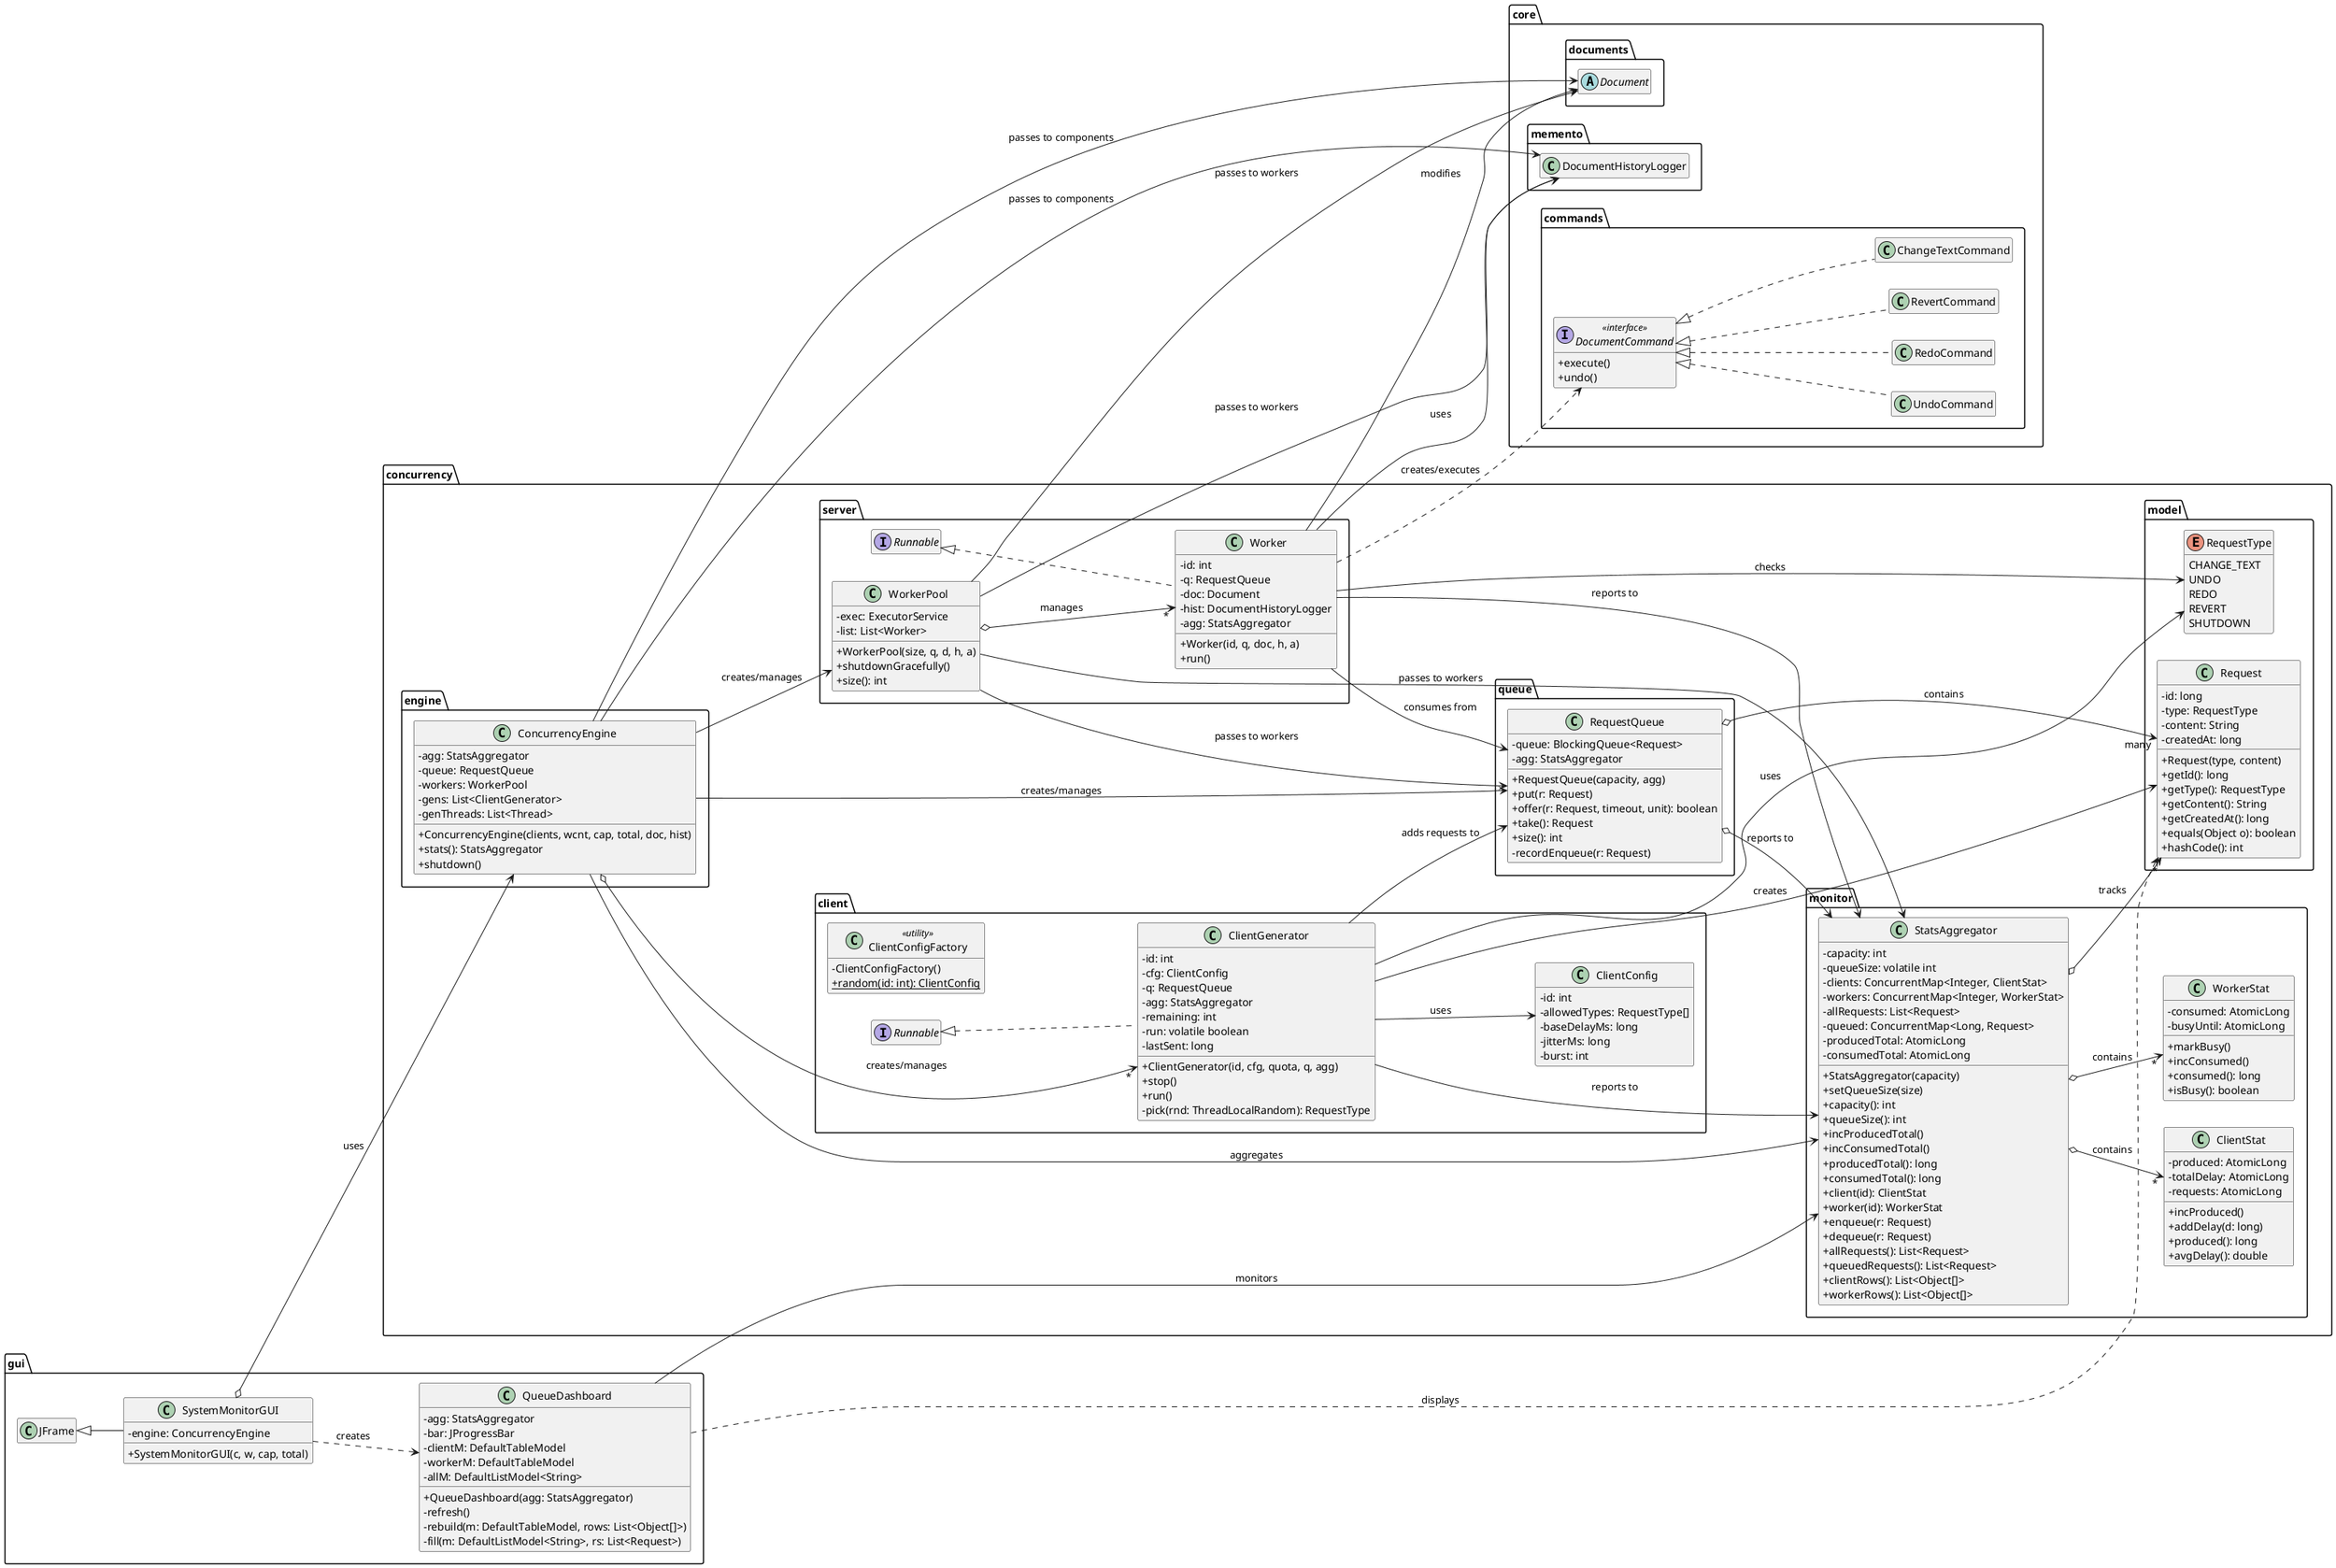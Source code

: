 @startuml
' Settings
skinparam classAttributeIconSize 0
hide empty members
left to right direction

' Packages
package concurrency.client {
    class ClientConfig {
        - id: int
        - allowedTypes: RequestType[]
        - baseDelayMs: long
        - jitterMs: long
        - burst: int
    }

    class ClientConfigFactory <<utility>> {
        - ClientConfigFactory()
        + {static} random(id: int): ClientConfig
    }

    class ClientGenerator implements Runnable {
        - id: int
        - cfg: ClientConfig
        - q: RequestQueue
        - agg: StatsAggregator
        - remaining: int
        - run: volatile boolean
        - lastSent: long
        + ClientGenerator(id, cfg, quota, q, agg)
        + stop()
        + run()
        - pick(rnd: ThreadLocalRandom): RequestType
    }
}

package concurrency.model {
    class Request {
        - id: long
        - type: RequestType
        - content: String
        - createdAt: long
        + Request(type, content)
        + getId(): long
        + getType(): RequestType
        + getContent(): String
        + getCreatedAt(): long
        + equals(Object o): boolean
        + hashCode(): int
    }

    enum RequestType {
        CHANGE_TEXT
        UNDO
        REDO
        REVERT
        SHUTDOWN
    }
}

package concurrency.queue {
    class RequestQueue {
        - queue: BlockingQueue<Request>
        - agg: StatsAggregator
        + RequestQueue(capacity, agg)
        + put(r: Request)
        + offer(r: Request, timeout, unit): boolean
        + take(): Request
        + size(): int
        - recordEnqueue(r: Request)
    }
}

package concurrency.monitor {
    class StatsAggregator {
        - capacity: int
        - queueSize: volatile int
        - clients: ConcurrentMap<Integer, ClientStat>
        - workers: ConcurrentMap<Integer, WorkerStat>
        - allRequests: List<Request>
        - queued: ConcurrentMap<Long, Request>
        - producedTotal: AtomicLong
        - consumedTotal: AtomicLong
        + StatsAggregator(capacity)
        + setQueueSize(size)
        + capacity(): int
        + queueSize(): int
        + incProducedTotal()
        + incConsumedTotal()
        + producedTotal(): long
        + consumedTotal(): long
        + client(id): ClientStat
        + worker(id): WorkerStat
        + enqueue(r: Request)
        + dequeue(r: Request)
        + allRequests(): List<Request>
        + queuedRequests(): List<Request>
        + clientRows(): List<Object[]>
        + workerRows(): List<Object[]>
    }

    class ClientStat {
        - produced: AtomicLong
        - totalDelay: AtomicLong
        - requests: AtomicLong
        + incProduced()
        + addDelay(d: long)
        + produced(): long
        + avgDelay(): double
    }

    class WorkerStat {
        - consumed: AtomicLong
        - busyUntil: AtomicLong
        + markBusy()
        + incConsumed()
        + consumed(): long
        + isBusy(): boolean
    }
}

package concurrency.server {
    class Worker implements Runnable {
        - id: int
        - q: RequestQueue
        - doc: Document
        - hist: DocumentHistoryLogger
        - agg: StatsAggregator
        + Worker(id, q, doc, h, a)
        + run()
    }

    class WorkerPool {
        - exec: ExecutorService
        - list: List<Worker>
        + WorkerPool(size, q, d, h, a)
        + shutdownGracefully()
        + size(): int
    }
}

package concurrency.engine {
    class ConcurrencyEngine {
        - agg: StatsAggregator
        - queue: RequestQueue
        - workers: WorkerPool
        - gens: List<ClientGenerator>
        - genThreads: List<Thread>
        + ConcurrencyEngine(clients, wcnt, cap, total, doc, hist)
        + stats(): StatsAggregator
        + shutdown()
    }
}

package gui {
    class QueueDashboard {
        - agg: StatsAggregator
        - bar: JProgressBar
        - clientM: DefaultTableModel
        - workerM: DefaultTableModel
        - allM: DefaultListModel<String>
        + QueueDashboard(agg: StatsAggregator)
        - refresh()
        - rebuild(m: DefaultTableModel, rows: List<Object[]>)
        - fill(m: DefaultListModel<String>, rs: List<Request>)
    }

    class SystemMonitorGUI extends JFrame {
        - engine: ConcurrencyEngine
        + SystemMonitorGUI(c, w, cap, total)
    }
}

package core.commands {
    interface DocumentCommand <<interface>> {
        + execute()
        + undo()
    }

    class ChangeTextCommand implements DocumentCommand
    class UndoCommand implements DocumentCommand
    class RedoCommand implements DocumentCommand
    class RevertCommand implements DocumentCommand
}

package core.documents {
    abstract class Document
}

package core.memento {
    class DocumentHistoryLogger
}

' Relationships
concurrency.client.ClientGenerator --> concurrency.client.ClientConfig : uses
concurrency.client.ClientGenerator --> concurrency.queue.RequestQueue : adds requests to
concurrency.client.ClientGenerator --> concurrency.monitor.StatsAggregator : reports to
concurrency.client.ClientGenerator --> concurrency.model.Request : creates
concurrency.client.ClientGenerator --> concurrency.model.RequestType : uses

concurrency.queue.RequestQueue o--> concurrency.monitor.StatsAggregator : reports to
concurrency.queue.RequestQueue o--> "many" concurrency.model.Request : contains

concurrency.server.Worker --> concurrency.queue.RequestQueue : consumes from
concurrency.server.Worker --> core.documents.Document : modifies
concurrency.server.Worker --> core.memento.DocumentHistoryLogger : uses
concurrency.server.Worker --> concurrency.monitor.StatsAggregator : reports to
concurrency.server.Worker --> concurrency.model.RequestType : checks
concurrency.server.Worker ..> core.commands.DocumentCommand : creates/executes

concurrency.server.WorkerPool o--> "*" concurrency.server.Worker : manages
concurrency.server.WorkerPool --> concurrency.queue.RequestQueue : passes to workers
concurrency.server.WorkerPool --> core.documents.Document : passes to workers
concurrency.server.WorkerPool --> core.memento.DocumentHistoryLogger : passes to workers
concurrency.server.WorkerPool --> concurrency.monitor.StatsAggregator : passes to workers

concurrency.engine.ConcurrencyEngine --> concurrency.monitor.StatsAggregator : aggregates
concurrency.engine.ConcurrencyEngine --> concurrency.queue.RequestQueue : creates/manages
concurrency.engine.ConcurrencyEngine --> concurrency.server.WorkerPool : creates/manages
concurrency.engine.ConcurrencyEngine o--> "*" concurrency.client.ClientGenerator : creates/manages
concurrency.engine.ConcurrencyEngine --> core.documents.Document : passes to components
concurrency.engine.ConcurrencyEngine --> core.memento.DocumentHistoryLogger : passes to components

concurrency.monitor.StatsAggregator o--> "*" concurrency.monitor.ClientStat : contains
concurrency.monitor.StatsAggregator o--> "*" concurrency.monitor.WorkerStat : contains
concurrency.monitor.StatsAggregator o--> "*" concurrency.model.Request : tracks

gui.SystemMonitorGUI o--> concurrency.engine.ConcurrencyEngine : uses
gui.SystemMonitorGUI ..> gui.QueueDashboard : creates

gui.QueueDashboard --> concurrency.monitor.StatsAggregator : monitors
gui.QueueDashboard ..> concurrency.model.Request : displays

@enduml